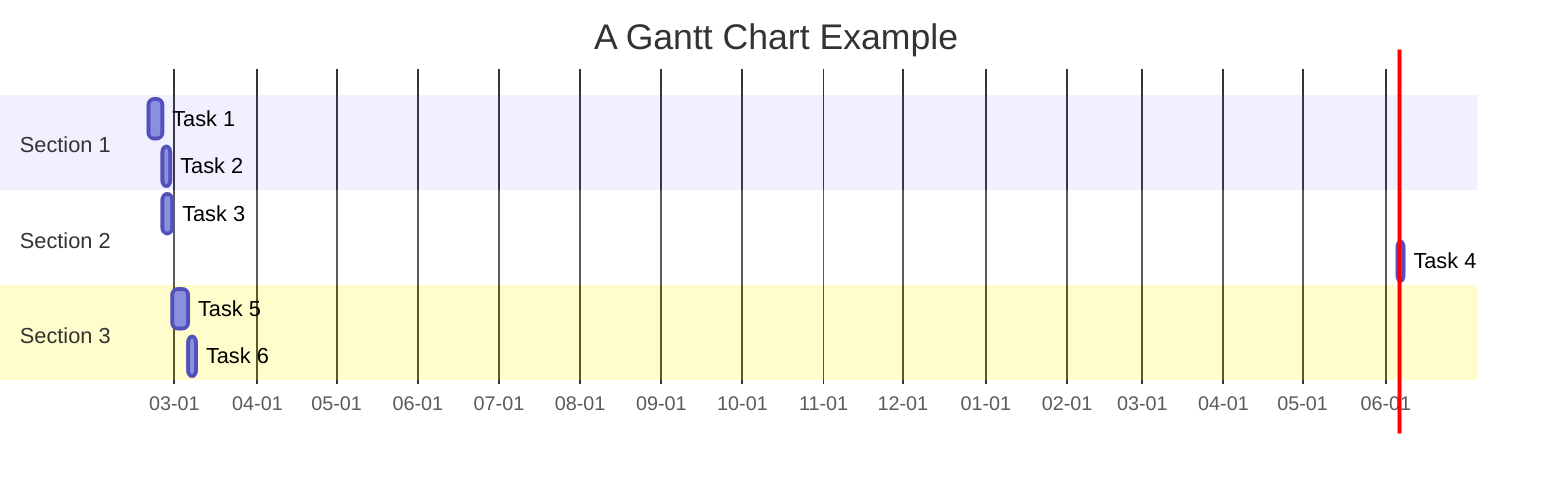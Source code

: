 gantt
    title A Gantt Chart Example
    dateFormat  YYYY-MM-DD
    axisFormat  %m-%d

    section Section 1
    Task 1           :a1, 2025-02-19, 5d
    Task 2           :after a1, 3d

    section Section 2
    Task 3           :2025-02-24, 4d
    Task 4           :after a2, 2d

    section Section 3
    Task 5           :2025-02-28, 6d
    Task 6           :2025-03-06, 3d